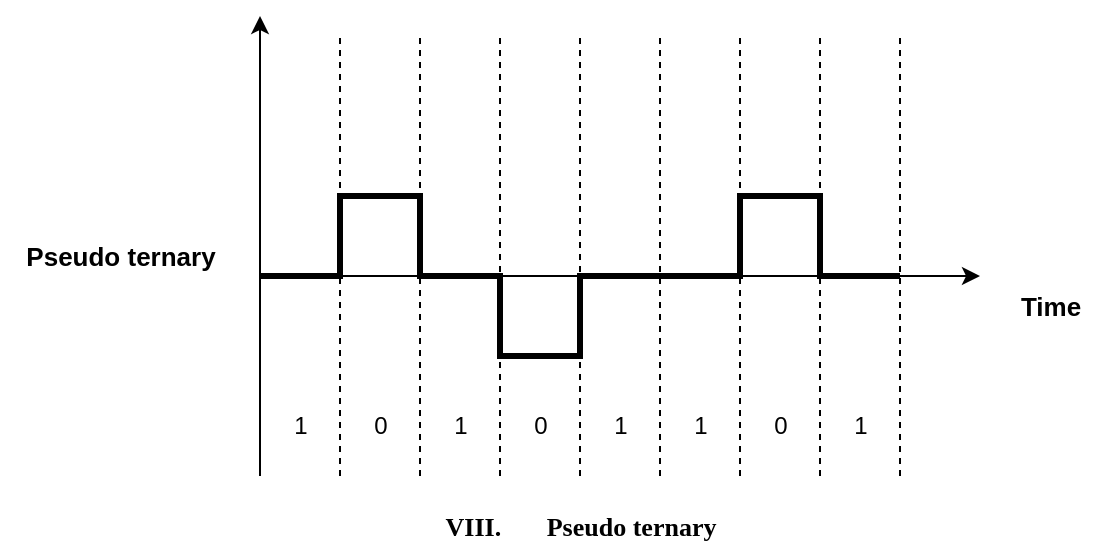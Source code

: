 <mxfile version="27.1.4">
  <diagram name="Page-1" id="wB0_8g3Hck7inMth7nFt">
    <mxGraphModel dx="830" dy="460" grid="1" gridSize="10" guides="1" tooltips="1" connect="1" arrows="1" fold="1" page="1" pageScale="1" pageWidth="850" pageHeight="1100" math="0" shadow="0">
      <root>
        <mxCell id="0" />
        <mxCell id="1" parent="0" />
        <mxCell id="4pEV9Q5xe-dX64LNk-WE-2" value="" style="endArrow=classic;html=1;rounded=0;" parent="1" edge="1">
          <mxGeometry width="50" height="50" relative="1" as="geometry">
            <mxPoint x="240" y="660" as="sourcePoint" />
            <mxPoint x="240" y="430" as="targetPoint" />
          </mxGeometry>
        </mxCell>
        <mxCell id="4pEV9Q5xe-dX64LNk-WE-3" value="" style="endArrow=classic;html=1;rounded=0;" parent="1" edge="1">
          <mxGeometry width="50" height="50" relative="1" as="geometry">
            <mxPoint x="240" y="560" as="sourcePoint" />
            <mxPoint x="600" y="560" as="targetPoint" />
          </mxGeometry>
        </mxCell>
        <mxCell id="4pEV9Q5xe-dX64LNk-WE-4" value="" style="endArrow=none;dashed=1;html=1;rounded=0;" parent="1" edge="1">
          <mxGeometry width="50" height="50" relative="1" as="geometry">
            <mxPoint x="280" y="660" as="sourcePoint" />
            <mxPoint x="280" y="440" as="targetPoint" />
          </mxGeometry>
        </mxCell>
        <mxCell id="4pEV9Q5xe-dX64LNk-WE-5" value="" style="endArrow=none;dashed=1;html=1;rounded=0;" parent="1" edge="1">
          <mxGeometry width="50" height="50" relative="1" as="geometry">
            <mxPoint x="320" y="660" as="sourcePoint" />
            <mxPoint x="320" y="440" as="targetPoint" />
          </mxGeometry>
        </mxCell>
        <mxCell id="4pEV9Q5xe-dX64LNk-WE-6" value="" style="endArrow=none;dashed=1;html=1;rounded=0;" parent="1" edge="1">
          <mxGeometry width="50" height="50" relative="1" as="geometry">
            <mxPoint x="360" y="660" as="sourcePoint" />
            <mxPoint x="360" y="440" as="targetPoint" />
          </mxGeometry>
        </mxCell>
        <mxCell id="4pEV9Q5xe-dX64LNk-WE-7" value="" style="endArrow=none;dashed=1;html=1;rounded=0;" parent="1" edge="1">
          <mxGeometry width="50" height="50" relative="1" as="geometry">
            <mxPoint x="400" y="660" as="sourcePoint" />
            <mxPoint x="400" y="440" as="targetPoint" />
          </mxGeometry>
        </mxCell>
        <mxCell id="4pEV9Q5xe-dX64LNk-WE-8" value="" style="endArrow=none;dashed=1;html=1;rounded=0;" parent="1" edge="1">
          <mxGeometry width="50" height="50" relative="1" as="geometry">
            <mxPoint x="560" y="660" as="sourcePoint" />
            <mxPoint x="560" y="440" as="targetPoint" />
          </mxGeometry>
        </mxCell>
        <mxCell id="4pEV9Q5xe-dX64LNk-WE-9" value="" style="endArrow=none;dashed=1;html=1;rounded=0;" parent="1" edge="1">
          <mxGeometry width="50" height="50" relative="1" as="geometry">
            <mxPoint x="440" y="660" as="sourcePoint" />
            <mxPoint x="440" y="440" as="targetPoint" />
          </mxGeometry>
        </mxCell>
        <mxCell id="4pEV9Q5xe-dX64LNk-WE-10" value="" style="endArrow=none;dashed=1;html=1;rounded=0;" parent="1" edge="1">
          <mxGeometry width="50" height="50" relative="1" as="geometry">
            <mxPoint x="480" y="660" as="sourcePoint" />
            <mxPoint x="480" y="440" as="targetPoint" />
          </mxGeometry>
        </mxCell>
        <mxCell id="4pEV9Q5xe-dX64LNk-WE-11" value="" style="endArrow=none;dashed=1;html=1;rounded=0;" parent="1" edge="1">
          <mxGeometry width="50" height="50" relative="1" as="geometry">
            <mxPoint x="520" y="660" as="sourcePoint" />
            <mxPoint x="520" y="440" as="targetPoint" />
          </mxGeometry>
        </mxCell>
        <mxCell id="U3ao9t9Uot2iDziliU7--1" value="" style="endArrow=none;html=1;rounded=0;fillColor=#d5e8d4;strokeColor=light-dark(#000000, #446e2c);strokeWidth=3;" edge="1" parent="1">
          <mxGeometry width="50" height="50" relative="1" as="geometry">
            <mxPoint x="240" y="560" as="sourcePoint" />
            <mxPoint x="560" y="560" as="targetPoint" />
            <Array as="points">
              <mxPoint x="260" y="560" />
              <mxPoint x="280" y="560" />
              <mxPoint x="280" y="520" />
              <mxPoint x="320" y="520" />
              <mxPoint x="320" y="560" />
              <mxPoint x="340" y="560" />
              <mxPoint x="360" y="560" />
              <mxPoint x="360" y="600" />
              <mxPoint x="400" y="600" />
              <mxPoint x="400" y="560" />
              <mxPoint x="420" y="560" />
              <mxPoint x="440" y="560" />
              <mxPoint x="460" y="560" />
              <mxPoint x="480" y="560" />
              <mxPoint x="480" y="520" />
              <mxPoint x="520" y="520" />
              <mxPoint x="520" y="560" />
              <mxPoint x="540" y="560" />
            </Array>
          </mxGeometry>
        </mxCell>
        <mxCell id="U3ao9t9Uot2iDziliU7--2" value="&lt;span style=&quot;font-size: 13px;&quot;&gt;&lt;b&gt;Pseudo ternary&lt;/b&gt;&lt;/span&gt;" style="text;html=1;align=center;verticalAlign=middle;resizable=0;points=[];autosize=1;strokeColor=none;fillColor=none;" vertex="1" parent="1">
          <mxGeometry x="110" y="535" width="120" height="30" as="geometry" />
        </mxCell>
        <mxCell id="U3ao9t9Uot2iDziliU7--3" value="&lt;b&gt;&lt;font style=&quot;font-size: 13px;&quot;&gt;Time&lt;/font&gt;&lt;/b&gt;" style="text;html=1;align=center;verticalAlign=middle;resizable=0;points=[];autosize=1;strokeColor=none;fillColor=none;" vertex="1" parent="1">
          <mxGeometry x="610" y="560" width="50" height="30" as="geometry" />
        </mxCell>
        <mxCell id="U3ao9t9Uot2iDziliU7--4" value="1" style="text;html=1;align=center;verticalAlign=middle;resizable=0;points=[];autosize=1;strokeColor=none;fillColor=none;" vertex="1" parent="1">
          <mxGeometry x="245" y="620" width="30" height="30" as="geometry" />
        </mxCell>
        <mxCell id="U3ao9t9Uot2iDziliU7--5" value="0" style="text;html=1;align=center;verticalAlign=middle;resizable=0;points=[];autosize=1;strokeColor=none;fillColor=none;" vertex="1" parent="1">
          <mxGeometry x="285" y="620" width="30" height="30" as="geometry" />
        </mxCell>
        <mxCell id="U3ao9t9Uot2iDziliU7--9" value="1" style="text;html=1;align=center;verticalAlign=middle;resizable=0;points=[];autosize=1;strokeColor=none;fillColor=none;" vertex="1" parent="1">
          <mxGeometry x="325" y="620" width="30" height="30" as="geometry" />
        </mxCell>
        <mxCell id="U3ao9t9Uot2iDziliU7--10" value="0" style="text;html=1;align=center;verticalAlign=middle;resizable=0;points=[];autosize=1;strokeColor=none;fillColor=none;" vertex="1" parent="1">
          <mxGeometry x="365" y="620" width="30" height="30" as="geometry" />
        </mxCell>
        <mxCell id="U3ao9t9Uot2iDziliU7--11" value="1" style="text;html=1;align=center;verticalAlign=middle;resizable=0;points=[];autosize=1;strokeColor=none;fillColor=none;" vertex="1" parent="1">
          <mxGeometry x="405" y="620" width="30" height="30" as="geometry" />
        </mxCell>
        <mxCell id="U3ao9t9Uot2iDziliU7--12" value="1" style="text;html=1;align=center;verticalAlign=middle;resizable=0;points=[];autosize=1;strokeColor=none;fillColor=none;" vertex="1" parent="1">
          <mxGeometry x="445" y="620" width="30" height="30" as="geometry" />
        </mxCell>
        <mxCell id="U3ao9t9Uot2iDziliU7--13" value="0" style="text;html=1;align=center;verticalAlign=middle;resizable=0;points=[];autosize=1;strokeColor=none;fillColor=none;" vertex="1" parent="1">
          <mxGeometry x="485" y="620" width="30" height="30" as="geometry" />
        </mxCell>
        <mxCell id="U3ao9t9Uot2iDziliU7--14" value="1" style="text;html=1;align=center;verticalAlign=middle;resizable=0;points=[];autosize=1;strokeColor=none;fillColor=none;" vertex="1" parent="1">
          <mxGeometry x="525" y="620" width="30" height="30" as="geometry" />
        </mxCell>
        <mxCell id="U3ao9t9Uot2iDziliU7--15" value="&lt;font face=&quot;Times New Roman&quot;&gt;&lt;span style=&quot;font-size: 13px;&quot;&gt;&lt;b&gt;VIII.&amp;nbsp; &amp;nbsp; &amp;nbsp; &amp;nbsp;Pseudo ternary&lt;/b&gt;&lt;/span&gt;&lt;/font&gt;" style="text;html=1;align=center;verticalAlign=middle;resizable=0;points=[];autosize=1;strokeColor=none;fillColor=none;" vertex="1" parent="1">
          <mxGeometry x="320" y="670" width="160" height="30" as="geometry" />
        </mxCell>
      </root>
    </mxGraphModel>
  </diagram>
</mxfile>
